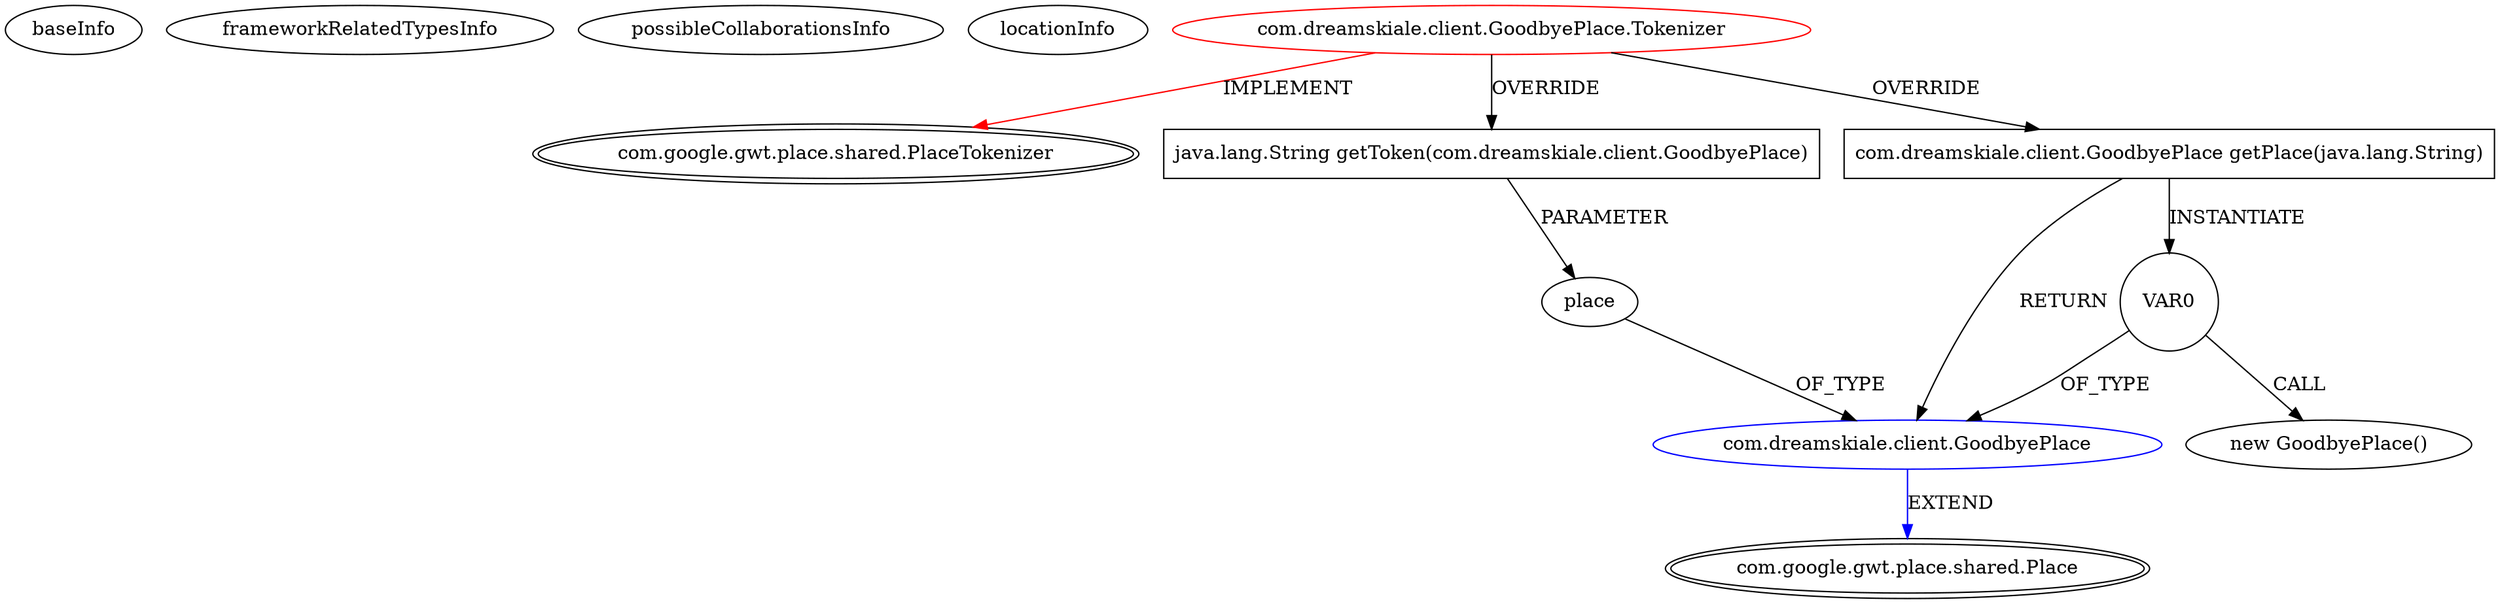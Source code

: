 digraph {
baseInfo[graphId=1017,category="extension_graph",isAnonymous=false,possibleRelation=true]
frameworkRelatedTypesInfo[0="com.google.gwt.place.shared.PlaceTokenizer"]
possibleCollaborationsInfo[0="1017~OVERRIDING_METHOD_DECLARATION-INSTANTIATION-OVERRIDING_METHOD_DECLARATION-RETURN_TYPE-OVERRIDING_METHOD_DECLARATION-PARAMETER_DECLARATION-~com.google.gwt.place.shared.PlaceTokenizer ~com.google.gwt.place.shared.Place ~false~false"]
locationInfo[projectName="carlos-aguayo-html5gwthistory",filePath="/carlos-aguayo-html5gwthistory/html5gwthistory-master/src/com/dreamskiale/client/GoodbyePlace.java",contextSignature="Tokenizer",graphId="1017"]
0[label="com.dreamskiale.client.GoodbyePlace.Tokenizer",vertexType="ROOT_CLIENT_CLASS_DECLARATION",isFrameworkType=false,color=red]
1[label="com.google.gwt.place.shared.PlaceTokenizer",vertexType="FRAMEWORK_INTERFACE_TYPE",isFrameworkType=true,peripheries=2]
2[label="java.lang.String getToken(com.dreamskiale.client.GoodbyePlace)",vertexType="OVERRIDING_METHOD_DECLARATION",isFrameworkType=false,shape=box]
3[label="place",vertexType="PARAMETER_DECLARATION",isFrameworkType=false]
4[label="com.dreamskiale.client.GoodbyePlace",vertexType="REFERENCE_CLIENT_CLASS_DECLARATION",isFrameworkType=false,color=blue]
5[label="com.google.gwt.place.shared.Place",vertexType="FRAMEWORK_CLASS_TYPE",isFrameworkType=true,peripheries=2]
6[label="com.dreamskiale.client.GoodbyePlace getPlace(java.lang.String)",vertexType="OVERRIDING_METHOD_DECLARATION",isFrameworkType=false,shape=box]
9[label="VAR0",vertexType="VARIABLE_EXPRESION",isFrameworkType=false,shape=circle]
8[label="new GoodbyePlace()",vertexType="CONSTRUCTOR_CALL",isFrameworkType=false]
0->1[label="IMPLEMENT",color=red]
0->2[label="OVERRIDE"]
4->5[label="EXTEND",color=blue]
3->4[label="OF_TYPE"]
2->3[label="PARAMETER"]
0->6[label="OVERRIDE"]
6->4[label="RETURN"]
6->9[label="INSTANTIATE"]
9->4[label="OF_TYPE"]
9->8[label="CALL"]
}
